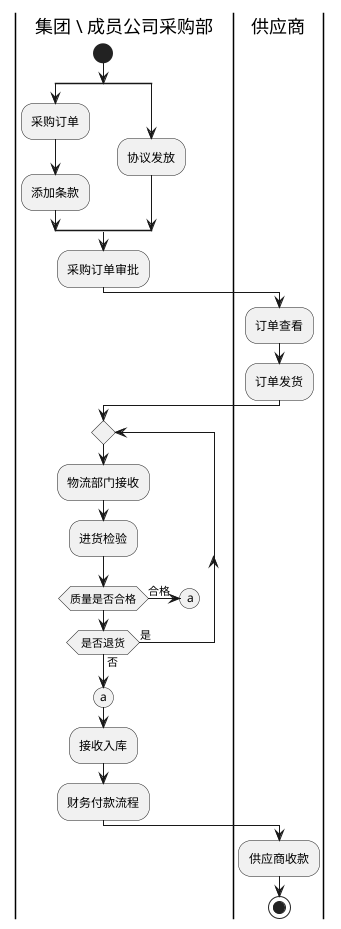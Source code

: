 @startuml
|集团 \ 成员公司采购部|
start
split
:采购订单;
:添加条款;
split again
:协议发放;
end split
:采购订单审批;
|供应商|
:订单查看;
:订单发货;
|集团 \ 成员公司采购部|
repeat
:物流部门接收;
:进货检验;
if (质量是否合格) then (合格)
    (a)
    detach
endif
repeat while ( 是否退货 ) is (是) not (否)
(a)
:接收入库;
:财务付款流程;
|供应商|
:供应商收款;
stop
@enduml
